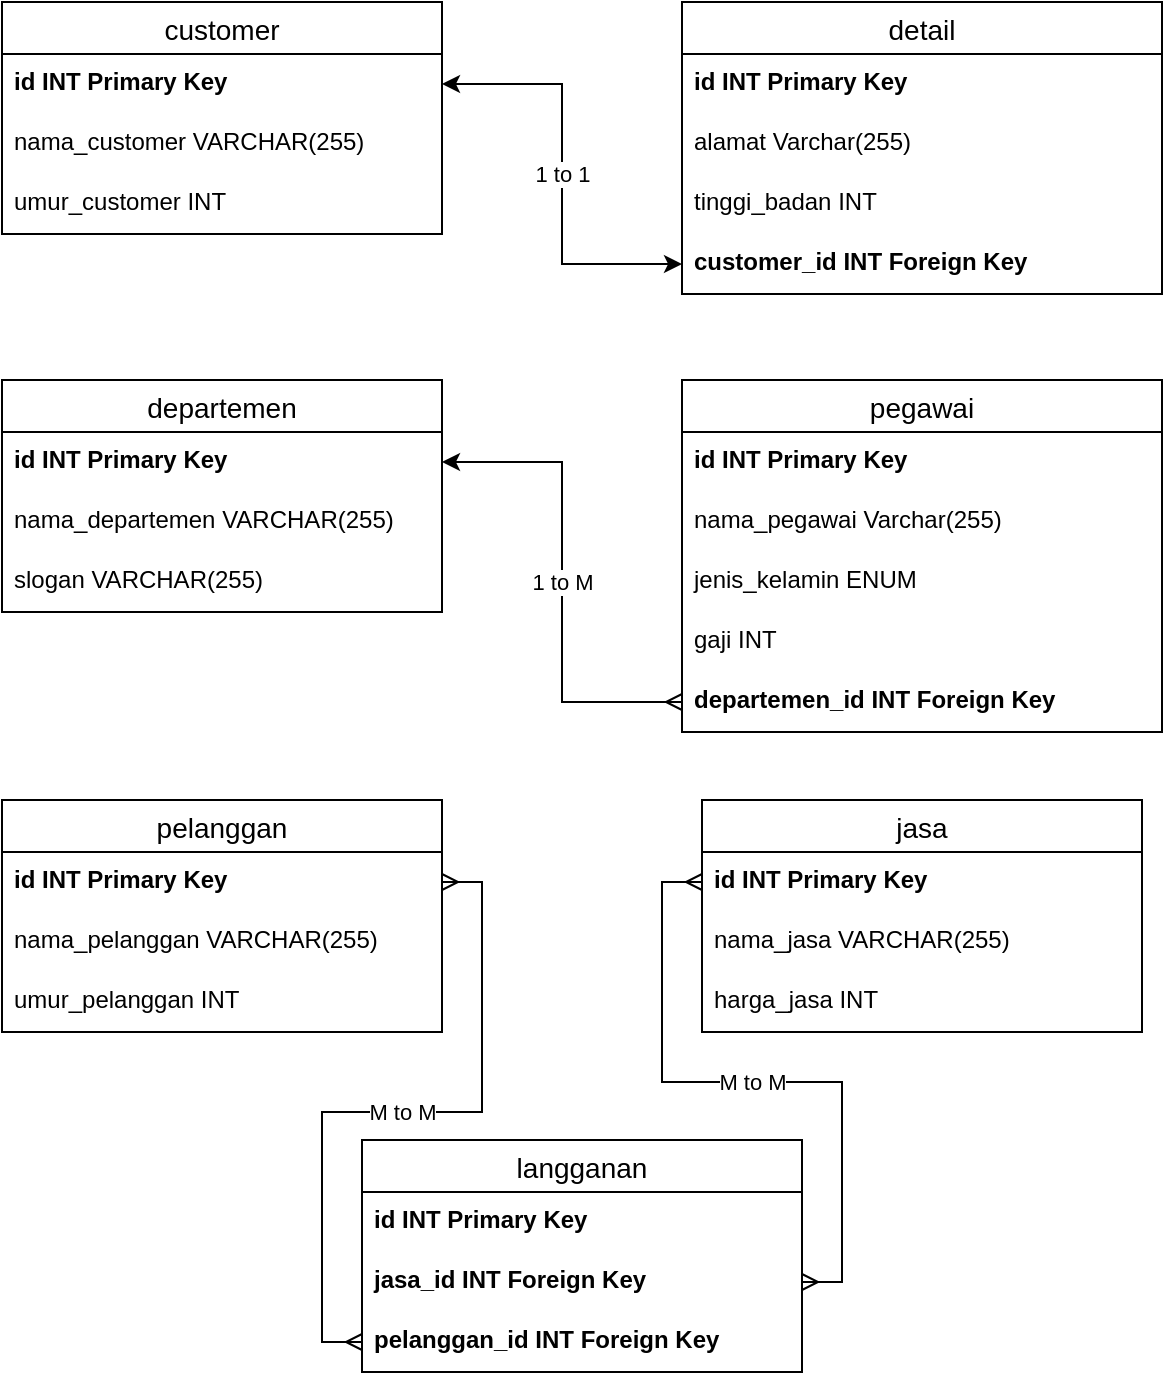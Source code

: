 <mxfile version="20.8.1" type="device"><diagram id="N5zt65RkljvHNtosbKXX" name="Page-1"><mxGraphModel dx="880" dy="414" grid="1" gridSize="10" guides="1" tooltips="1" connect="1" arrows="1" fold="1" page="1" pageScale="1" pageWidth="850" pageHeight="1100" math="0" shadow="0"><root><mxCell id="0"/><mxCell id="1" parent="0"/><mxCell id="3ZfqZTHCTV-A7PVfirxK-1" value="customer" style="swimlane;fontStyle=0;childLayout=stackLayout;horizontal=1;startSize=26;horizontalStack=0;resizeParent=1;resizeParentMax=0;resizeLast=0;collapsible=1;marginBottom=0;align=center;fontSize=14;" vertex="1" parent="1"><mxGeometry x="130" y="111" width="220" height="116" as="geometry"/></mxCell><mxCell id="3ZfqZTHCTV-A7PVfirxK-2" value="id INT Primary Key" style="text;strokeColor=none;fillColor=none;spacingLeft=4;spacingRight=4;overflow=hidden;rotatable=0;points=[[0,0.5],[1,0.5]];portConstraint=eastwest;fontSize=12;fontStyle=1" vertex="1" parent="3ZfqZTHCTV-A7PVfirxK-1"><mxGeometry y="26" width="220" height="30" as="geometry"/></mxCell><mxCell id="3ZfqZTHCTV-A7PVfirxK-3" value="nama_customer VARCHAR(255)" style="text;strokeColor=none;fillColor=none;spacingLeft=4;spacingRight=4;overflow=hidden;rotatable=0;points=[[0,0.5],[1,0.5]];portConstraint=eastwest;fontSize=12;" vertex="1" parent="3ZfqZTHCTV-A7PVfirxK-1"><mxGeometry y="56" width="220" height="30" as="geometry"/></mxCell><mxCell id="3ZfqZTHCTV-A7PVfirxK-6" value="umur_customer INT" style="text;strokeColor=none;fillColor=none;spacingLeft=4;spacingRight=4;overflow=hidden;rotatable=0;points=[[0,0.5],[1,0.5]];portConstraint=eastwest;fontSize=12;" vertex="1" parent="3ZfqZTHCTV-A7PVfirxK-1"><mxGeometry y="86" width="220" height="30" as="geometry"/></mxCell><mxCell id="3ZfqZTHCTV-A7PVfirxK-7" value="detail" style="swimlane;fontStyle=0;childLayout=stackLayout;horizontal=1;startSize=26;horizontalStack=0;resizeParent=1;resizeParentMax=0;resizeLast=0;collapsible=1;marginBottom=0;align=center;fontSize=14;" vertex="1" parent="1"><mxGeometry x="470" y="111" width="240" height="146" as="geometry"/></mxCell><mxCell id="3ZfqZTHCTV-A7PVfirxK-8" value="id INT Primary Key" style="text;strokeColor=none;fillColor=none;spacingLeft=4;spacingRight=4;overflow=hidden;rotatable=0;points=[[0,0.5],[1,0.5]];portConstraint=eastwest;fontSize=12;fontStyle=1" vertex="1" parent="3ZfqZTHCTV-A7PVfirxK-7"><mxGeometry y="26" width="240" height="30" as="geometry"/></mxCell><mxCell id="3ZfqZTHCTV-A7PVfirxK-9" value="alamat Varchar(255)" style="text;strokeColor=none;fillColor=none;spacingLeft=4;spacingRight=4;overflow=hidden;rotatable=0;points=[[0,0.5],[1,0.5]];portConstraint=eastwest;fontSize=12;" vertex="1" parent="3ZfqZTHCTV-A7PVfirxK-7"><mxGeometry y="56" width="240" height="30" as="geometry"/></mxCell><mxCell id="3ZfqZTHCTV-A7PVfirxK-11" value="tinggi_badan INT" style="text;strokeColor=none;fillColor=none;spacingLeft=4;spacingRight=4;overflow=hidden;rotatable=0;points=[[0,0.5],[1,0.5]];portConstraint=eastwest;fontSize=12;" vertex="1" parent="3ZfqZTHCTV-A7PVfirxK-7"><mxGeometry y="86" width="240" height="30" as="geometry"/></mxCell><mxCell id="3ZfqZTHCTV-A7PVfirxK-10" value="customer_id INT Foreign Key" style="text;strokeColor=none;fillColor=none;spacingLeft=4;spacingRight=4;overflow=hidden;rotatable=0;points=[[0,0.5],[1,0.5]];portConstraint=eastwest;fontSize=12;fontStyle=1" vertex="1" parent="3ZfqZTHCTV-A7PVfirxK-7"><mxGeometry y="116" width="240" height="30" as="geometry"/></mxCell><mxCell id="3ZfqZTHCTV-A7PVfirxK-13" value="1 to 1" style="edgeStyle=orthogonalEdgeStyle;rounded=0;orthogonalLoop=1;jettySize=auto;html=1;startArrow=classic;startFill=1;" edge="1" parent="1" source="3ZfqZTHCTV-A7PVfirxK-2" target="3ZfqZTHCTV-A7PVfirxK-10"><mxGeometry relative="1" as="geometry"><mxPoint x="410" y="240" as="targetPoint"/></mxGeometry></mxCell><mxCell id="3ZfqZTHCTV-A7PVfirxK-18" value="departemen" style="swimlane;fontStyle=0;childLayout=stackLayout;horizontal=1;startSize=26;horizontalStack=0;resizeParent=1;resizeParentMax=0;resizeLast=0;collapsible=1;marginBottom=0;align=center;fontSize=14;" vertex="1" parent="1"><mxGeometry x="130" y="300" width="220" height="116" as="geometry"/></mxCell><mxCell id="3ZfqZTHCTV-A7PVfirxK-19" value="id INT Primary Key" style="text;strokeColor=none;fillColor=none;spacingLeft=4;spacingRight=4;overflow=hidden;rotatable=0;points=[[0,0.5],[1,0.5]];portConstraint=eastwest;fontSize=12;fontStyle=1" vertex="1" parent="3ZfqZTHCTV-A7PVfirxK-18"><mxGeometry y="26" width="220" height="30" as="geometry"/></mxCell><mxCell id="3ZfqZTHCTV-A7PVfirxK-20" value="nama_departemen VARCHAR(255)" style="text;strokeColor=none;fillColor=none;spacingLeft=4;spacingRight=4;overflow=hidden;rotatable=0;points=[[0,0.5],[1,0.5]];portConstraint=eastwest;fontSize=12;" vertex="1" parent="3ZfqZTHCTV-A7PVfirxK-18"><mxGeometry y="56" width="220" height="30" as="geometry"/></mxCell><mxCell id="3ZfqZTHCTV-A7PVfirxK-21" value="slogan VARCHAR(255)" style="text;strokeColor=none;fillColor=none;spacingLeft=4;spacingRight=4;overflow=hidden;rotatable=0;points=[[0,0.5],[1,0.5]];portConstraint=eastwest;fontSize=12;" vertex="1" parent="3ZfqZTHCTV-A7PVfirxK-18"><mxGeometry y="86" width="220" height="30" as="geometry"/></mxCell><mxCell id="3ZfqZTHCTV-A7PVfirxK-22" value="pegawai" style="swimlane;fontStyle=0;childLayout=stackLayout;horizontal=1;startSize=26;horizontalStack=0;resizeParent=1;resizeParentMax=0;resizeLast=0;collapsible=1;marginBottom=0;align=center;fontSize=14;" vertex="1" parent="1"><mxGeometry x="470" y="300" width="240" height="176" as="geometry"/></mxCell><mxCell id="3ZfqZTHCTV-A7PVfirxK-23" value="id INT Primary Key" style="text;strokeColor=none;fillColor=none;spacingLeft=4;spacingRight=4;overflow=hidden;rotatable=0;points=[[0,0.5],[1,0.5]];portConstraint=eastwest;fontSize=12;fontStyle=1" vertex="1" parent="3ZfqZTHCTV-A7PVfirxK-22"><mxGeometry y="26" width="240" height="30" as="geometry"/></mxCell><mxCell id="3ZfqZTHCTV-A7PVfirxK-24" value="nama_pegawai Varchar(255)" style="text;strokeColor=none;fillColor=none;spacingLeft=4;spacingRight=4;overflow=hidden;rotatable=0;points=[[0,0.5],[1,0.5]];portConstraint=eastwest;fontSize=12;" vertex="1" parent="3ZfqZTHCTV-A7PVfirxK-22"><mxGeometry y="56" width="240" height="30" as="geometry"/></mxCell><mxCell id="3ZfqZTHCTV-A7PVfirxK-25" value="jenis_kelamin ENUM" style="text;strokeColor=none;fillColor=none;spacingLeft=4;spacingRight=4;overflow=hidden;rotatable=0;points=[[0,0.5],[1,0.5]];portConstraint=eastwest;fontSize=12;" vertex="1" parent="3ZfqZTHCTV-A7PVfirxK-22"><mxGeometry y="86" width="240" height="30" as="geometry"/></mxCell><mxCell id="3ZfqZTHCTV-A7PVfirxK-28" value="gaji INT" style="text;strokeColor=none;fillColor=none;spacingLeft=4;spacingRight=4;overflow=hidden;rotatable=0;points=[[0,0.5],[1,0.5]];portConstraint=eastwest;fontSize=12;" vertex="1" parent="3ZfqZTHCTV-A7PVfirxK-22"><mxGeometry y="116" width="240" height="30" as="geometry"/></mxCell><mxCell id="3ZfqZTHCTV-A7PVfirxK-26" value="departemen_id INT Foreign Key" style="text;strokeColor=none;fillColor=none;spacingLeft=4;spacingRight=4;overflow=hidden;rotatable=0;points=[[0,0.5],[1,0.5]];portConstraint=eastwest;fontSize=12;fontStyle=1" vertex="1" parent="3ZfqZTHCTV-A7PVfirxK-22"><mxGeometry y="146" width="240" height="30" as="geometry"/></mxCell><mxCell id="3ZfqZTHCTV-A7PVfirxK-27" value="1 to M" style="edgeStyle=orthogonalEdgeStyle;rounded=0;orthogonalLoop=1;jettySize=auto;html=1;startArrow=classic;startFill=1;endArrow=ERmany;endFill=0;" edge="1" parent="1" source="3ZfqZTHCTV-A7PVfirxK-19" target="3ZfqZTHCTV-A7PVfirxK-26"><mxGeometry relative="1" as="geometry"/></mxCell><mxCell id="3ZfqZTHCTV-A7PVfirxK-33" value="pelanggan" style="swimlane;fontStyle=0;childLayout=stackLayout;horizontal=1;startSize=26;horizontalStack=0;resizeParent=1;resizeParentMax=0;resizeLast=0;collapsible=1;marginBottom=0;align=center;fontSize=14;" vertex="1" parent="1"><mxGeometry x="130" y="510" width="220" height="116" as="geometry"/></mxCell><mxCell id="3ZfqZTHCTV-A7PVfirxK-34" value="id INT Primary Key" style="text;strokeColor=none;fillColor=none;spacingLeft=4;spacingRight=4;overflow=hidden;rotatable=0;points=[[0,0.5],[1,0.5]];portConstraint=eastwest;fontSize=12;fontStyle=1" vertex="1" parent="3ZfqZTHCTV-A7PVfirxK-33"><mxGeometry y="26" width="220" height="30" as="geometry"/></mxCell><mxCell id="3ZfqZTHCTV-A7PVfirxK-35" value="nama_pelanggan VARCHAR(255)" style="text;strokeColor=none;fillColor=none;spacingLeft=4;spacingRight=4;overflow=hidden;rotatable=0;points=[[0,0.5],[1,0.5]];portConstraint=eastwest;fontSize=12;" vertex="1" parent="3ZfqZTHCTV-A7PVfirxK-33"><mxGeometry y="56" width="220" height="30" as="geometry"/></mxCell><mxCell id="3ZfqZTHCTV-A7PVfirxK-36" value="umur_pelanggan INT" style="text;strokeColor=none;fillColor=none;spacingLeft=4;spacingRight=4;overflow=hidden;rotatable=0;points=[[0,0.5],[1,0.5]];portConstraint=eastwest;fontSize=12;" vertex="1" parent="3ZfqZTHCTV-A7PVfirxK-33"><mxGeometry y="86" width="220" height="30" as="geometry"/></mxCell><mxCell id="3ZfqZTHCTV-A7PVfirxK-37" value="jasa" style="swimlane;fontStyle=0;childLayout=stackLayout;horizontal=1;startSize=26;horizontalStack=0;resizeParent=1;resizeParentMax=0;resizeLast=0;collapsible=1;marginBottom=0;align=center;fontSize=14;" vertex="1" parent="1"><mxGeometry x="480" y="510" width="220" height="116" as="geometry"/></mxCell><mxCell id="3ZfqZTHCTV-A7PVfirxK-38" value="id INT Primary Key" style="text;strokeColor=none;fillColor=none;spacingLeft=4;spacingRight=4;overflow=hidden;rotatable=0;points=[[0,0.5],[1,0.5]];portConstraint=eastwest;fontSize=12;fontStyle=1" vertex="1" parent="3ZfqZTHCTV-A7PVfirxK-37"><mxGeometry y="26" width="220" height="30" as="geometry"/></mxCell><mxCell id="3ZfqZTHCTV-A7PVfirxK-39" value="nama_jasa VARCHAR(255)" style="text;strokeColor=none;fillColor=none;spacingLeft=4;spacingRight=4;overflow=hidden;rotatable=0;points=[[0,0.5],[1,0.5]];portConstraint=eastwest;fontSize=12;" vertex="1" parent="3ZfqZTHCTV-A7PVfirxK-37"><mxGeometry y="56" width="220" height="30" as="geometry"/></mxCell><mxCell id="3ZfqZTHCTV-A7PVfirxK-40" value="harga_jasa INT" style="text;strokeColor=none;fillColor=none;spacingLeft=4;spacingRight=4;overflow=hidden;rotatable=0;points=[[0,0.5],[1,0.5]];portConstraint=eastwest;fontSize=12;" vertex="1" parent="3ZfqZTHCTV-A7PVfirxK-37"><mxGeometry y="86" width="220" height="30" as="geometry"/></mxCell><mxCell id="3ZfqZTHCTV-A7PVfirxK-45" value="langganan" style="swimlane;fontStyle=0;childLayout=stackLayout;horizontal=1;startSize=26;horizontalStack=0;resizeParent=1;resizeParentMax=0;resizeLast=0;collapsible=1;marginBottom=0;align=center;fontSize=14;" vertex="1" parent="1"><mxGeometry x="310" y="680" width="220" height="116" as="geometry"/></mxCell><mxCell id="3ZfqZTHCTV-A7PVfirxK-46" value="id INT Primary Key" style="text;strokeColor=none;fillColor=none;spacingLeft=4;spacingRight=4;overflow=hidden;rotatable=0;points=[[0,0.5],[1,0.5]];portConstraint=eastwest;fontSize=12;fontStyle=1" vertex="1" parent="3ZfqZTHCTV-A7PVfirxK-45"><mxGeometry y="26" width="220" height="30" as="geometry"/></mxCell><mxCell id="3ZfqZTHCTV-A7PVfirxK-47" value="jasa_id INT Foreign Key" style="text;strokeColor=none;fillColor=none;spacingLeft=4;spacingRight=4;overflow=hidden;rotatable=0;points=[[0,0.5],[1,0.5]];portConstraint=eastwest;fontSize=12;fontStyle=1" vertex="1" parent="3ZfqZTHCTV-A7PVfirxK-45"><mxGeometry y="56" width="220" height="30" as="geometry"/></mxCell><mxCell id="3ZfqZTHCTV-A7PVfirxK-48" value="pelanggan_id INT Foreign Key" style="text;strokeColor=none;fillColor=none;spacingLeft=4;spacingRight=4;overflow=hidden;rotatable=0;points=[[0,0.5],[1,0.5]];portConstraint=eastwest;fontSize=12;fontStyle=1" vertex="1" parent="3ZfqZTHCTV-A7PVfirxK-45"><mxGeometry y="86" width="220" height="30" as="geometry"/></mxCell><mxCell id="3ZfqZTHCTV-A7PVfirxK-49" value="M to M" style="edgeStyle=orthogonalEdgeStyle;rounded=0;orthogonalLoop=1;jettySize=auto;html=1;entryX=1;entryY=0.5;entryDx=0;entryDy=0;startArrow=ERmany;startFill=0;endArrow=ERmany;endFill=0;" edge="1" parent="1" source="3ZfqZTHCTV-A7PVfirxK-48" target="3ZfqZTHCTV-A7PVfirxK-34"><mxGeometry relative="1" as="geometry"/></mxCell><mxCell id="3ZfqZTHCTV-A7PVfirxK-50" value="M to M" style="edgeStyle=orthogonalEdgeStyle;rounded=0;orthogonalLoop=1;jettySize=auto;html=1;startArrow=ERmany;startFill=0;endArrow=ERmany;endFill=0;" edge="1" parent="1" source="3ZfqZTHCTV-A7PVfirxK-47" target="3ZfqZTHCTV-A7PVfirxK-38"><mxGeometry relative="1" as="geometry"/></mxCell></root></mxGraphModel></diagram></mxfile>